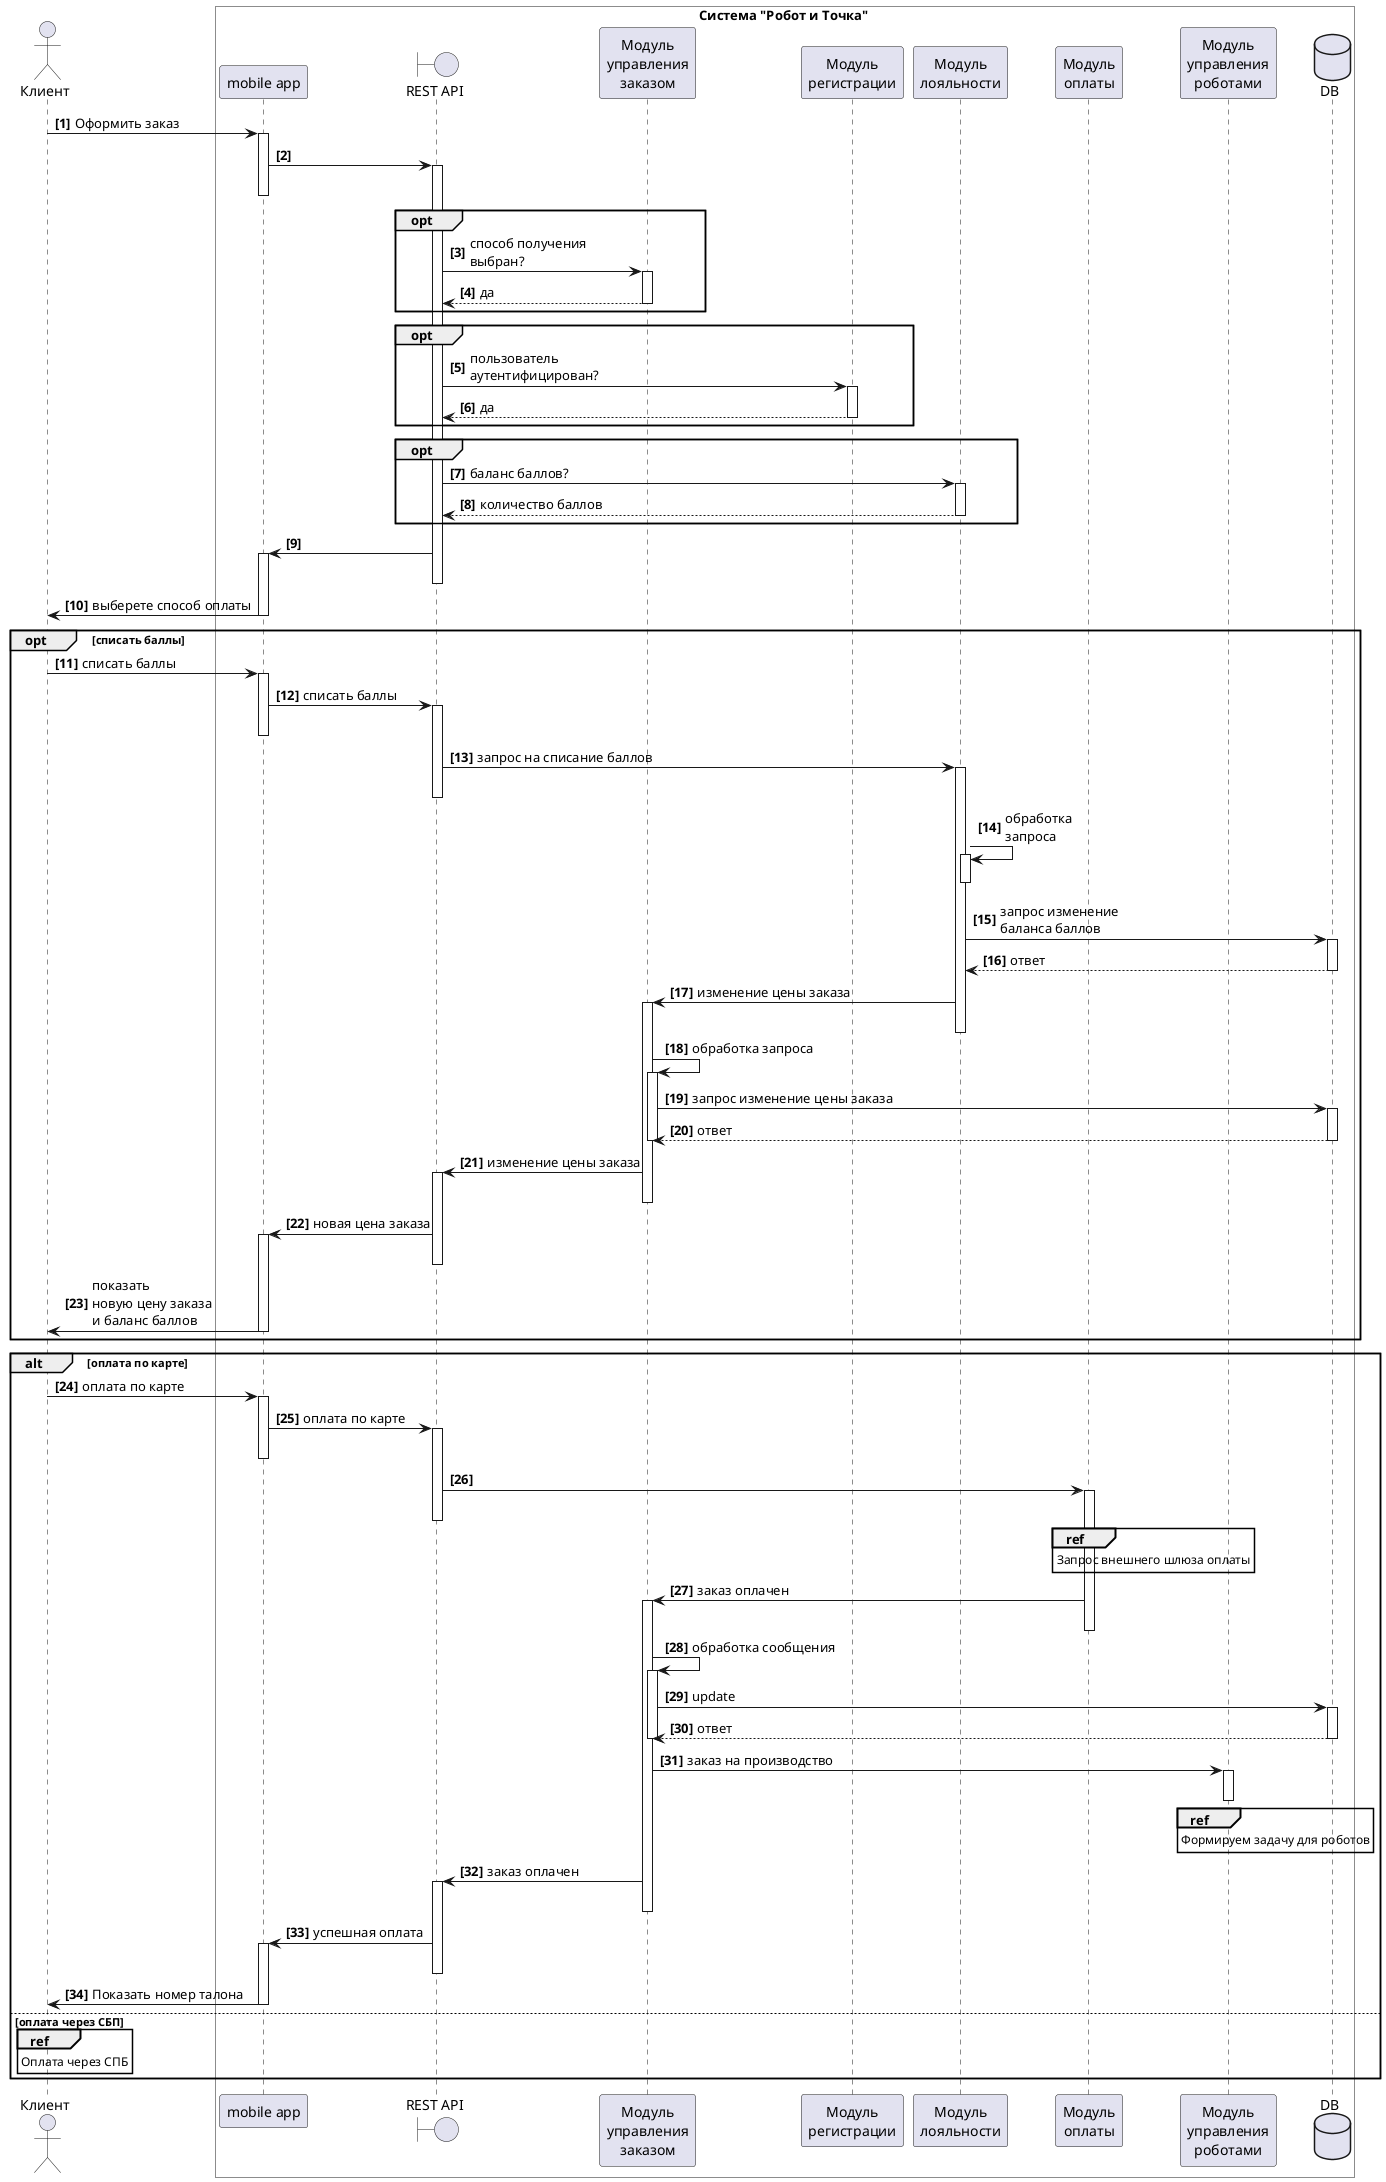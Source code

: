 @startuml
actor "Клиент" as client
box Система "Робот и Точка" #transparent
participant  "mobile app" as app 
boundary "REST API" as api
participant "Модуль\nуправления\nзаказом" as order
participant "Модуль\nрегистрации" as reg
participant "Модуль\nлояльности" as loyality
participant "Модуль\nоплаты" as pay
participant "Модуль\nуправления\nроботами" as rcrl
dataBase "DB" as db
end box 
autonumber "<b>[0]"

client -> app++: Оформить заказ
app -> api++:
app--
opt
api -> order++: способ получения\nвыбран?
return да
end opt
opt
api -> reg++: пользователь\nаутентифицирован?
return да
end opt
opt
api -> loyality++: баланс баллов?
return количество баллов
end opt
api -> app++:
api--
app -> client: выберете способ оплаты
app--
opt списать баллы
client -> app++: списать баллы
app -> api++: списать баллы
app--
api -> loyality++: запрос на списание баллов
api--
loyality -> loyality++: обработка\nзапроса
loyality--
loyality -> db++: запрос изменение\nбаланса баллов
return ответ
db--
loyality -> order++: изменение цены заказа
loyality--
order -> order++: обработка запроса
order -> db++: запрос изменение цены заказа
return ответ
order--
order -> api++: изменение цены заказа
order--
api -> app++: новая цена заказа
api--
app -> client: показать\nновую цену заказа\nи баланс баллов
app--
end opt
alt оплата по карте
client -> app++: оплата по карте
app -> api++: оплата по карте
app--
api -> pay++:
api--
ref over pay
Запрос внешнего шлюза оплаты
end ref
pay -> order++: заказ оплачен
pay--
order -> order++: обработка сообщения
order -> db++: update
return ответ
db--
order--
order -> rcrl++: заказ на производство
ref over rcrl
Формируем задачу для роботов
end ref
rcrl--
order -> api++: заказ оплачен
order--

pay--
api -> app++: успешная оплата
api--
app -> client: Показать номер талона
app--

else оплата через СБП
ref over client
Оплата через СПБ
end ref
end alt
